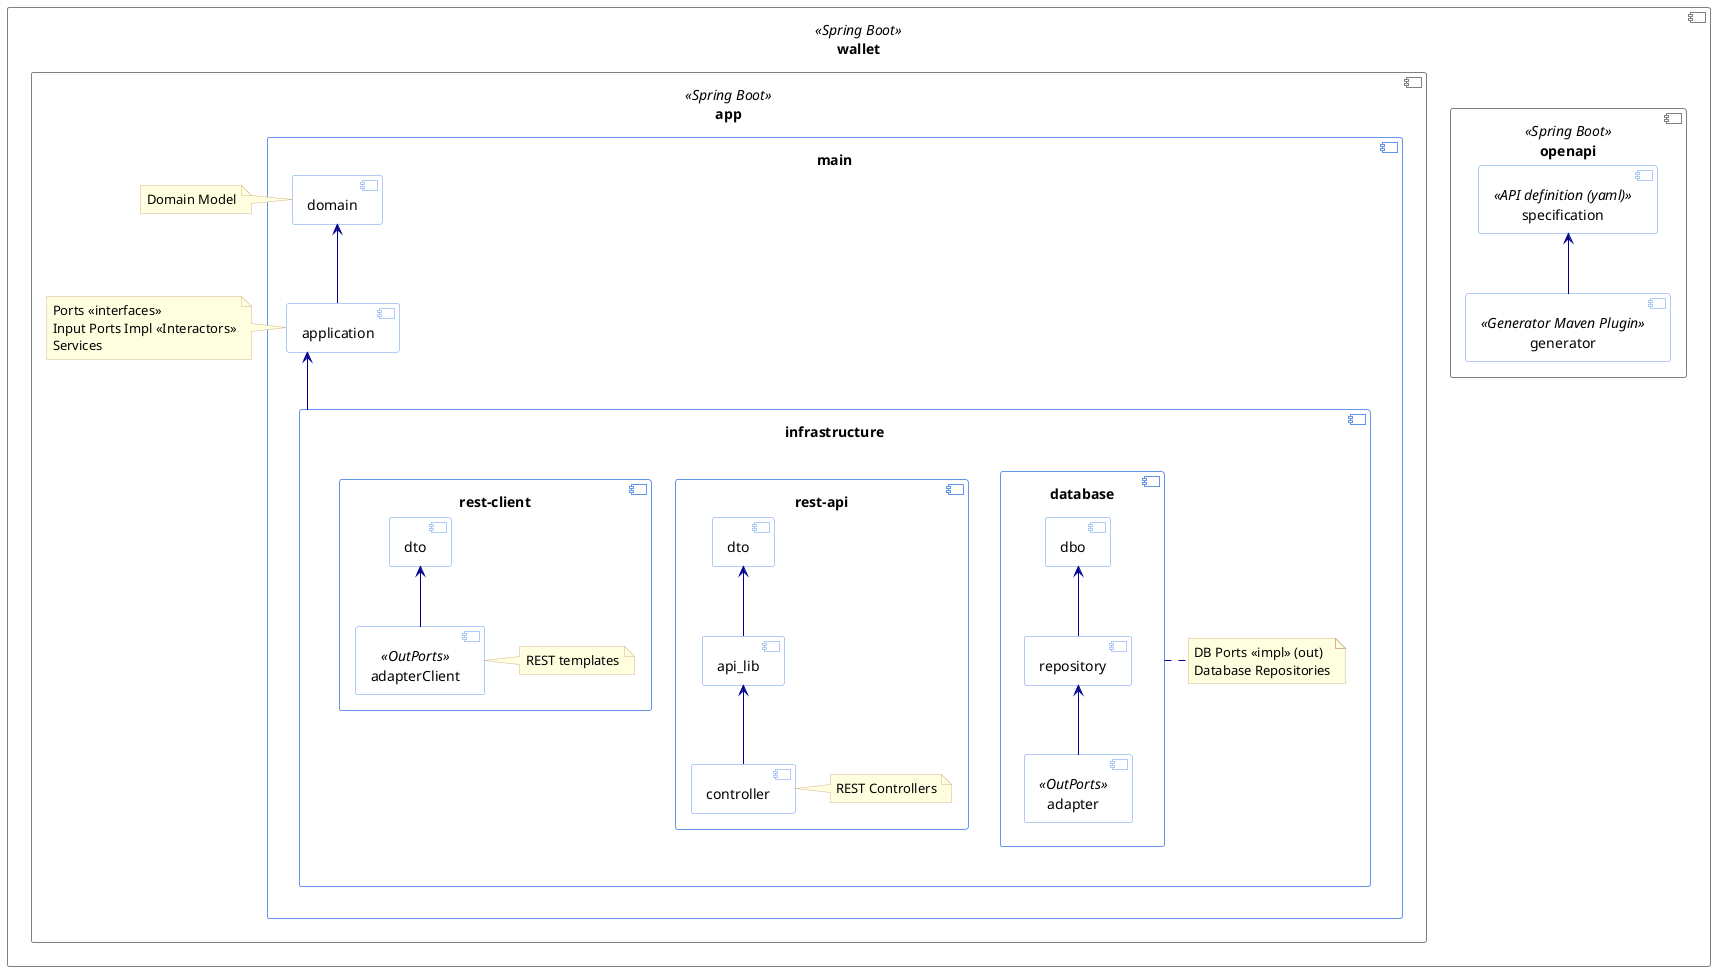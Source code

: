 @startuml

skinparam linetype ortho
skinparam component<<Spring Boot>> {
    backgroundColor White
    borderColor Grey
}

skinparam component {
    backgroundColor White
    borderColor CornflowerBlue
    ArrowColor DarkBlue
}
skinparam note {
    backgroundColor LightYellow
    borderColor Tan
}

component [wallet] <<Spring Boot>> as wallet {


component [openapi] <<Spring Boot>> as openapi {
    component [generator] <<Generator Maven Plugin>>
    component [specification] <<API definition (yaml)>>
    generator -up-> specification
}

component [app] <<Spring Boot>> as app {
  component [main] as main {
    component [domain] as domain
    component [application] as application
    component [infrastructure] as infrastructure {
      component [database] as adapterDatabase {
        component dbo
        component repository
        component adapter <<OutPorts>>
        repository -u-> dbo
        adapter -u-> repository
      }
      note bottom of adapterDatabase
        DB Ports <<impl>> (out)
        Database Repositories
      end note
      component [rest-api] as restApi {
        component api_lib
        component dto as restApiDto
        component controller
        api_lib -up-> restApiDto
        controller -up-> api_lib
        note right of controller
          REST Controllers
        end note
      }
      component [rest-client] as restClient {
        component dto as restClientDto
        component adapterClient <<OutPorts>>
        adapterClient -up-> restClientDto
        note right of adapterClient
          REST templates
        end note
      }
    }
  }

  application -up-> domain
  infrastructure -up-> application


  note right of domain
  Domain Model
  end note

  note right of application
  Ports <<interfaces>>
  Input Ports Impl <<Interactors>>
  Services
  end note

}
}
@enduml
